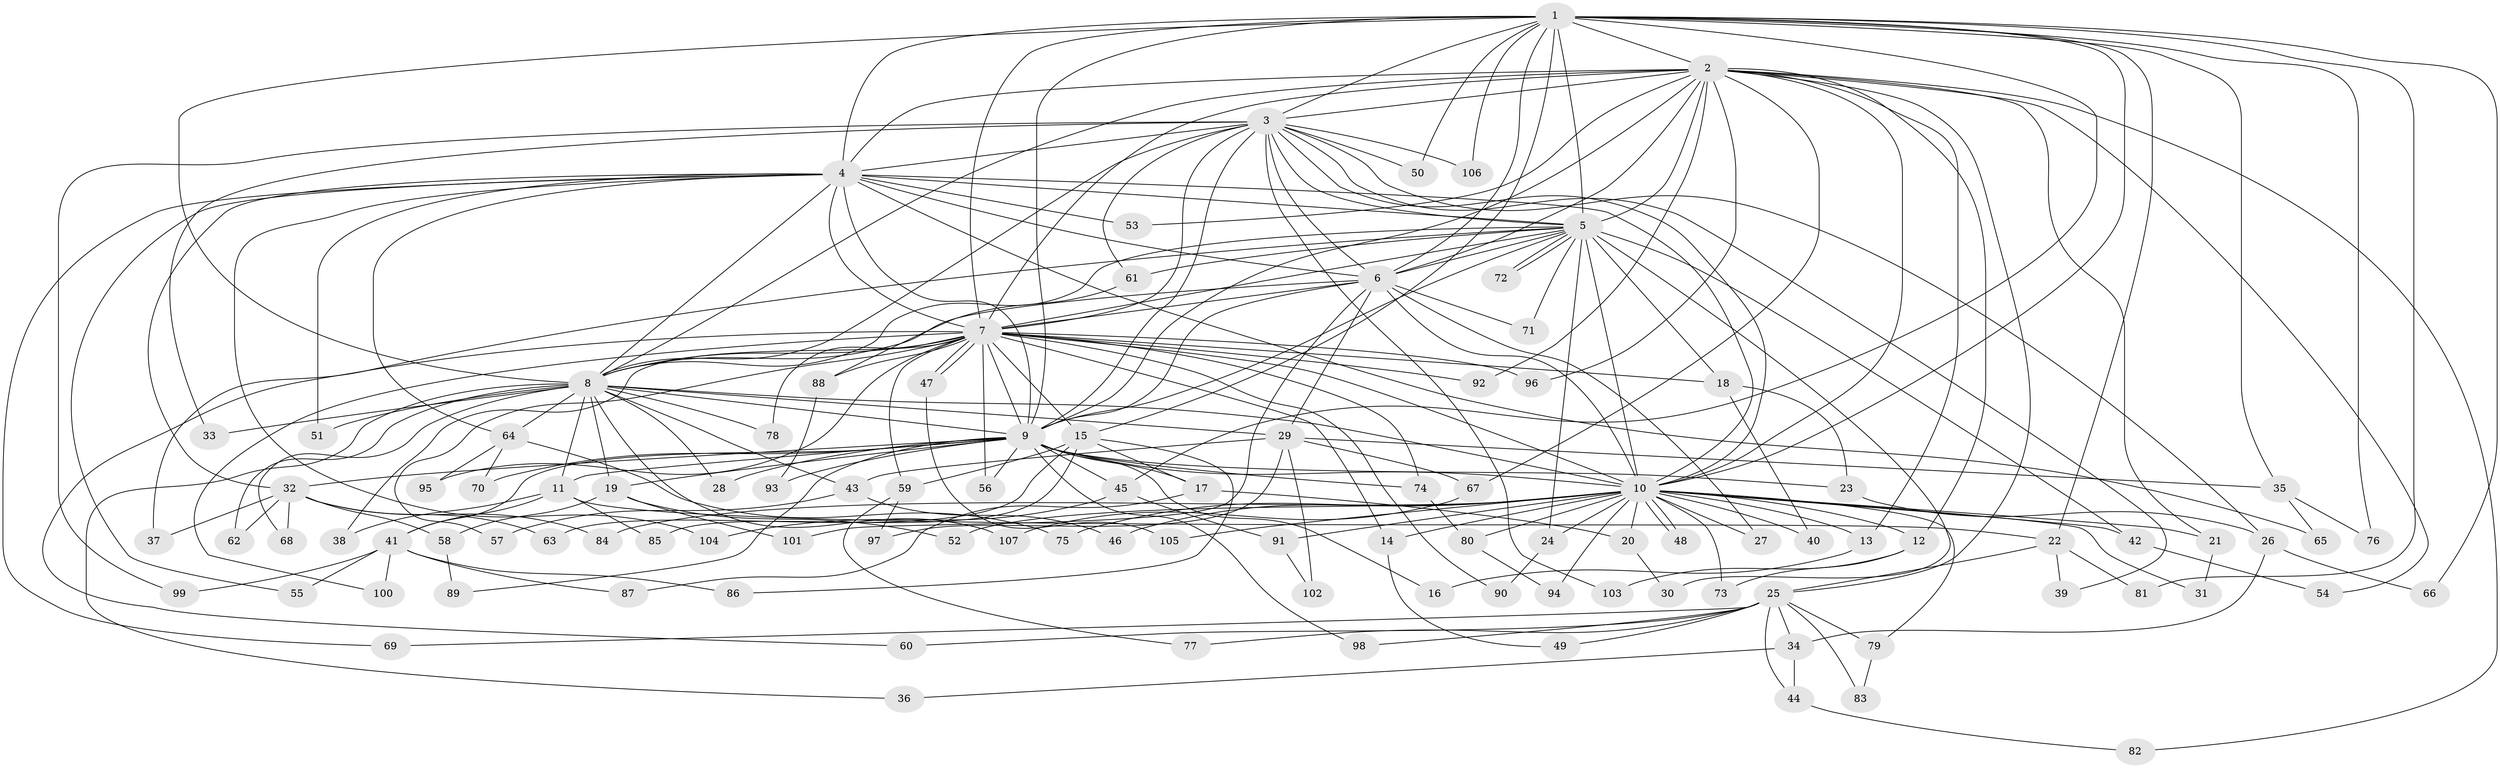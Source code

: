 // coarse degree distribution, {24: 0.013157894736842105, 16: 0.013157894736842105, 15: 0.013157894736842105, 14: 0.013157894736842105, 11: 0.013157894736842105, 26: 0.02631578947368421, 19: 0.013157894736842105, 23: 0.013157894736842105, 6: 0.013157894736842105, 3: 0.14473684210526316, 7: 0.02631578947368421, 4: 0.05263157894736842, 5: 0.05263157894736842, 2: 0.5394736842105263, 10: 0.013157894736842105, 8: 0.02631578947368421, 1: 0.013157894736842105}
// Generated by graph-tools (version 1.1) at 2025/23/03/03/25 07:23:41]
// undirected, 107 vertices, 239 edges
graph export_dot {
graph [start="1"]
  node [color=gray90,style=filled];
  1;
  2;
  3;
  4;
  5;
  6;
  7;
  8;
  9;
  10;
  11;
  12;
  13;
  14;
  15;
  16;
  17;
  18;
  19;
  20;
  21;
  22;
  23;
  24;
  25;
  26;
  27;
  28;
  29;
  30;
  31;
  32;
  33;
  34;
  35;
  36;
  37;
  38;
  39;
  40;
  41;
  42;
  43;
  44;
  45;
  46;
  47;
  48;
  49;
  50;
  51;
  52;
  53;
  54;
  55;
  56;
  57;
  58;
  59;
  60;
  61;
  62;
  63;
  64;
  65;
  66;
  67;
  68;
  69;
  70;
  71;
  72;
  73;
  74;
  75;
  76;
  77;
  78;
  79;
  80;
  81;
  82;
  83;
  84;
  85;
  86;
  87;
  88;
  89;
  90;
  91;
  92;
  93;
  94;
  95;
  96;
  97;
  98;
  99;
  100;
  101;
  102;
  103;
  104;
  105;
  106;
  107;
  1 -- 2;
  1 -- 3;
  1 -- 4;
  1 -- 5;
  1 -- 6;
  1 -- 7;
  1 -- 8;
  1 -- 9;
  1 -- 10;
  1 -- 15;
  1 -- 22;
  1 -- 35;
  1 -- 45;
  1 -- 50;
  1 -- 66;
  1 -- 76;
  1 -- 81;
  1 -- 106;
  2 -- 3;
  2 -- 4;
  2 -- 5;
  2 -- 6;
  2 -- 7;
  2 -- 8;
  2 -- 9;
  2 -- 10;
  2 -- 12;
  2 -- 13;
  2 -- 21;
  2 -- 25;
  2 -- 53;
  2 -- 54;
  2 -- 67;
  2 -- 82;
  2 -- 92;
  2 -- 96;
  3 -- 4;
  3 -- 5;
  3 -- 6;
  3 -- 7;
  3 -- 8;
  3 -- 9;
  3 -- 10;
  3 -- 26;
  3 -- 33;
  3 -- 39;
  3 -- 50;
  3 -- 61;
  3 -- 99;
  3 -- 103;
  3 -- 106;
  4 -- 5;
  4 -- 6;
  4 -- 7;
  4 -- 8;
  4 -- 9;
  4 -- 10;
  4 -- 32;
  4 -- 51;
  4 -- 53;
  4 -- 55;
  4 -- 64;
  4 -- 65;
  4 -- 69;
  4 -- 104;
  5 -- 6;
  5 -- 7;
  5 -- 8;
  5 -- 9;
  5 -- 10;
  5 -- 18;
  5 -- 24;
  5 -- 30;
  5 -- 37;
  5 -- 42;
  5 -- 61;
  5 -- 71;
  5 -- 72;
  5 -- 72;
  6 -- 7;
  6 -- 8;
  6 -- 9;
  6 -- 10;
  6 -- 27;
  6 -- 29;
  6 -- 71;
  6 -- 101;
  7 -- 8;
  7 -- 9;
  7 -- 10;
  7 -- 14;
  7 -- 15;
  7 -- 18;
  7 -- 38;
  7 -- 47;
  7 -- 47;
  7 -- 56;
  7 -- 57;
  7 -- 59;
  7 -- 60;
  7 -- 74;
  7 -- 78;
  7 -- 88;
  7 -- 90;
  7 -- 92;
  7 -- 95;
  7 -- 96;
  7 -- 100;
  8 -- 9;
  8 -- 10;
  8 -- 11;
  8 -- 19;
  8 -- 28;
  8 -- 29;
  8 -- 33;
  8 -- 36;
  8 -- 43;
  8 -- 51;
  8 -- 62;
  8 -- 64;
  8 -- 68;
  8 -- 78;
  8 -- 107;
  9 -- 10;
  9 -- 11;
  9 -- 16;
  9 -- 17;
  9 -- 19;
  9 -- 23;
  9 -- 28;
  9 -- 32;
  9 -- 41;
  9 -- 45;
  9 -- 56;
  9 -- 70;
  9 -- 74;
  9 -- 89;
  9 -- 93;
  9 -- 98;
  10 -- 12;
  10 -- 13;
  10 -- 14;
  10 -- 20;
  10 -- 21;
  10 -- 24;
  10 -- 27;
  10 -- 31;
  10 -- 40;
  10 -- 42;
  10 -- 46;
  10 -- 48;
  10 -- 48;
  10 -- 52;
  10 -- 73;
  10 -- 75;
  10 -- 79;
  10 -- 80;
  10 -- 84;
  10 -- 91;
  10 -- 94;
  10 -- 105;
  11 -- 22;
  11 -- 38;
  11 -- 41;
  11 -- 85;
  12 -- 73;
  12 -- 103;
  13 -- 16;
  14 -- 49;
  15 -- 17;
  15 -- 59;
  15 -- 63;
  15 -- 85;
  15 -- 86;
  17 -- 20;
  17 -- 87;
  18 -- 23;
  18 -- 40;
  19 -- 52;
  19 -- 58;
  19 -- 101;
  20 -- 30;
  21 -- 31;
  22 -- 25;
  22 -- 39;
  22 -- 81;
  23 -- 26;
  24 -- 90;
  25 -- 34;
  25 -- 44;
  25 -- 49;
  25 -- 60;
  25 -- 69;
  25 -- 77;
  25 -- 79;
  25 -- 83;
  25 -- 98;
  26 -- 34;
  26 -- 66;
  29 -- 35;
  29 -- 43;
  29 -- 67;
  29 -- 97;
  29 -- 102;
  32 -- 37;
  32 -- 58;
  32 -- 62;
  32 -- 63;
  32 -- 68;
  32 -- 84;
  34 -- 36;
  34 -- 44;
  35 -- 65;
  35 -- 76;
  41 -- 55;
  41 -- 86;
  41 -- 87;
  41 -- 99;
  41 -- 100;
  42 -- 54;
  43 -- 46;
  43 -- 57;
  44 -- 82;
  45 -- 91;
  45 -- 104;
  47 -- 105;
  58 -- 89;
  59 -- 77;
  59 -- 97;
  61 -- 88;
  64 -- 70;
  64 -- 75;
  64 -- 95;
  67 -- 107;
  74 -- 80;
  79 -- 83;
  80 -- 94;
  88 -- 93;
  91 -- 102;
}
